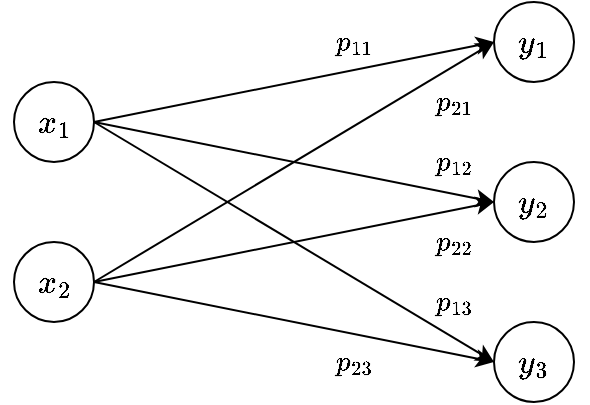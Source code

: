 <mxfile version="14.4.3" type="device" pages="3"><diagram id="RdRyeWKUcy_j5ptWqvA5" name="Page-1"><mxGraphModel dx="1024" dy="592" grid="1" gridSize="10" guides="1" tooltips="1" connect="1" arrows="1" fold="1" page="1" pageScale="1" pageWidth="850" pageHeight="1100" background="#ffffff" math="1" shadow="0"><root><mxCell id="0"/><mxCell id="1" parent="0"/><mxCell id="3" value="" style="ellipse;whiteSpace=wrap;html=1;aspect=fixed;" parent="1" vertex="1"><mxGeometry x="280" y="240" width="40" height="40" as="geometry"/></mxCell><mxCell id="5" value="$$x_1$$" style="text;html=1;strokeColor=none;fillColor=none;align=center;verticalAlign=middle;whiteSpace=wrap;rounded=0;fontSize=14;" parent="1" vertex="1"><mxGeometry x="280" y="250" width="40" height="20" as="geometry"/></mxCell><mxCell id="6" value="" style="ellipse;whiteSpace=wrap;html=1;aspect=fixed;" parent="1" vertex="1"><mxGeometry x="280" y="320" width="40" height="40" as="geometry"/></mxCell><mxCell id="7" value="$$x_2$$" style="text;html=1;strokeColor=none;fillColor=none;align=center;verticalAlign=middle;whiteSpace=wrap;rounded=0;fontSize=14;" parent="1" vertex="1"><mxGeometry x="280" y="330" width="40" height="20" as="geometry"/></mxCell><mxCell id="8" value="" style="ellipse;whiteSpace=wrap;html=1;aspect=fixed;" parent="1" vertex="1"><mxGeometry x="520" y="200" width="40" height="40" as="geometry"/></mxCell><mxCell id="9" value="$$y_1$$" style="text;html=1;strokeColor=none;fillColor=none;align=center;verticalAlign=middle;whiteSpace=wrap;rounded=0;fontSize=14;" parent="1" vertex="1"><mxGeometry x="520" y="210" width="40" height="20" as="geometry"/></mxCell><mxCell id="10" value="" style="ellipse;whiteSpace=wrap;html=1;aspect=fixed;" parent="1" vertex="1"><mxGeometry x="520" y="280" width="40" height="40" as="geometry"/></mxCell><mxCell id="11" value="$$y_2$$" style="text;html=1;strokeColor=none;fillColor=none;align=center;verticalAlign=middle;whiteSpace=wrap;rounded=0;fontSize=14;" parent="1" vertex="1"><mxGeometry x="520" y="290" width="40" height="20" as="geometry"/></mxCell><mxCell id="12" value="" style="ellipse;whiteSpace=wrap;html=1;aspect=fixed;" parent="1" vertex="1"><mxGeometry x="520" y="360" width="40" height="40" as="geometry"/></mxCell><mxCell id="13" value="$$y_3$$" style="text;html=1;strokeColor=none;fillColor=none;align=center;verticalAlign=middle;whiteSpace=wrap;rounded=0;fontSize=14;" parent="1" vertex="1"><mxGeometry x="520" y="370" width="40" height="20" as="geometry"/></mxCell><mxCell id="14" value="" style="endArrow=classic;html=1;fontSize=14;exitX=1;exitY=0.5;startArrow=none;startFill=0;comic=0;shadow=0;" parent="1" source="3" edge="1"><mxGeometry width="50" height="50" relative="1" as="geometry"><mxPoint x="280" y="510" as="sourcePoint"/><mxPoint x="520" y="380" as="targetPoint"/></mxGeometry></mxCell><mxCell id="15" value="" style="endArrow=classic;html=1;fontSize=14;entryX=0;entryY=0.5;startArrow=none;startFill=0;comic=0;shadow=0;exitX=1;exitY=0.5;exitDx=0;exitDy=0;" parent="1" source="3" target="8" edge="1"><mxGeometry width="50" height="50" relative="1" as="geometry"><mxPoint x="350" y="210" as="sourcePoint"/><mxPoint x="330" y="460" as="targetPoint"/></mxGeometry></mxCell><mxCell id="19" value="" style="endArrow=classic;html=1;fontSize=14;startArrow=none;startFill=0;comic=0;shadow=0;exitX=1;exitY=0.5;" parent="1" source="6" edge="1"><mxGeometry width="50" height="50" relative="1" as="geometry"><mxPoint x="320" y="420" as="sourcePoint"/><mxPoint x="520" y="220" as="targetPoint"/></mxGeometry></mxCell><mxCell id="20" value="" style="endArrow=classic;html=1;fontSize=14;exitX=1;exitY=0.5;startArrow=none;startFill=0;comic=0;shadow=0;" parent="1" source="6" edge="1"><mxGeometry width="50" height="50" relative="1" as="geometry"><mxPoint x="400" y="510" as="sourcePoint"/><mxPoint x="520" y="300" as="targetPoint"/></mxGeometry></mxCell><mxCell id="22" value="" style="endArrow=classic;html=1;fontSize=14;entryX=0;entryY=0.5;exitX=1;exitY=0.5;startArrow=none;startFill=0;comic=0;shadow=0;" parent="1" source="3" target="10" edge="1"><mxGeometry width="50" height="50" relative="1" as="geometry"><mxPoint x="280" y="510" as="sourcePoint"/><mxPoint x="330" y="460" as="targetPoint"/></mxGeometry></mxCell><mxCell id="18" value="" style="endArrow=classic;html=1;fontSize=14;entryX=0;entryY=0.5;startArrow=none;startFill=0;comic=0;shadow=0;entryDx=0;entryDy=0;" parent="1" target="13" edge="1"><mxGeometry width="50" height="50" relative="1" as="geometry"><mxPoint x="320" y="340" as="sourcePoint"/><mxPoint x="430" y="450" as="targetPoint"/></mxGeometry></mxCell><mxCell id="Y3JSgUfCO6wOKCihH4H2-22" value="&lt;span style=&quot;font-size: 12px;&quot;&gt;$$p_{11}$$&lt;/span&gt;" style="text;html=1;strokeColor=none;fillColor=none;align=center;verticalAlign=middle;whiteSpace=wrap;rounded=0;fontSize=12;" parent="1" vertex="1"><mxGeometry x="430" y="210" width="40" height="20" as="geometry"/></mxCell><mxCell id="Y3JSgUfCO6wOKCihH4H2-24" value="$$p_{23}$$" style="text;html=1;strokeColor=none;fillColor=none;align=center;verticalAlign=middle;whiteSpace=wrap;rounded=0;fontSize=12;" parent="1" vertex="1"><mxGeometry x="430" y="370" width="40" height="20" as="geometry"/></mxCell><mxCell id="Y3JSgUfCO6wOKCihH4H2-25" value="&lt;span style=&quot;font-size: 12px&quot;&gt;$$p_{21}$$&lt;/span&gt;" style="text;html=1;strokeColor=none;fillColor=none;align=center;verticalAlign=middle;whiteSpace=wrap;rounded=0;fontSize=12;" parent="1" vertex="1"><mxGeometry x="480" y="240" width="40" height="20" as="geometry"/></mxCell><mxCell id="Y3JSgUfCO6wOKCihH4H2-26" value="&lt;span style=&quot;font-size: 12px&quot;&gt;$$p_{12}$$&lt;/span&gt;" style="text;html=1;strokeColor=none;fillColor=none;align=center;verticalAlign=middle;whiteSpace=wrap;rounded=0;fontSize=12;" parent="1" vertex="1"><mxGeometry x="480" y="270" width="40" height="20" as="geometry"/></mxCell><mxCell id="Y3JSgUfCO6wOKCihH4H2-27" value="&lt;span style=&quot;font-size: 12px&quot;&gt;$$p_{22}$$&lt;/span&gt;" style="text;html=1;strokeColor=none;fillColor=none;align=center;verticalAlign=middle;whiteSpace=wrap;rounded=0;fontSize=12;" parent="1" vertex="1"><mxGeometry x="480" y="310" width="40" height="20" as="geometry"/></mxCell><mxCell id="Y3JSgUfCO6wOKCihH4H2-28" value="&lt;span style=&quot;font-size: 12px&quot;&gt;$$p_{13}$$&lt;/span&gt;" style="text;html=1;strokeColor=none;fillColor=none;align=center;verticalAlign=middle;whiteSpace=wrap;rounded=0;fontSize=12;" parent="1" vertex="1"><mxGeometry x="480" y="340" width="40" height="20" as="geometry"/></mxCell></root></mxGraphModel></diagram><diagram id="ccBGRO6jsl_z0vyE2nEc" name="Page-2"><mxGraphModel dx="1024" dy="592" grid="1" gridSize="10" guides="1" tooltips="1" connect="1" arrows="1" fold="1" page="1" pageScale="1" pageWidth="1654" pageHeight="1169" math="1" shadow="0"><root><mxCell id="xCqcDk5h6-2XYQDMrueV-0"/><mxCell id="xCqcDk5h6-2XYQDMrueV-1" parent="xCqcDk5h6-2XYQDMrueV-0"/><mxCell id="qK3pMlmDPlkGZUTNLgBI-0" style="rounded=0;orthogonalLoop=1;jettySize=auto;html=1;exitX=1;exitY=0.5;exitDx=0;exitDy=0;entryX=0;entryY=0.5;entryDx=0;entryDy=0;" edge="1" parent="xCqcDk5h6-2XYQDMrueV-1" source="qK3pMlmDPlkGZUTNLgBI-2" target="qK3pMlmDPlkGZUTNLgBI-10"><mxGeometry relative="1" as="geometry"/></mxCell><mxCell id="qK3pMlmDPlkGZUTNLgBI-1" style="edgeStyle=none;rounded=0;orthogonalLoop=1;jettySize=auto;html=1;entryX=0;entryY=0.5;entryDx=0;entryDy=0;" edge="1" parent="xCqcDk5h6-2XYQDMrueV-1" source="qK3pMlmDPlkGZUTNLgBI-2" target="qK3pMlmDPlkGZUTNLgBI-8"><mxGeometry relative="1" as="geometry"/></mxCell><mxCell id="qK3pMlmDPlkGZUTNLgBI-2" value="" style="ellipse;whiteSpace=wrap;html=1;" vertex="1" parent="xCqcDk5h6-2XYQDMrueV-1"><mxGeometry x="160" y="240" width="80" height="40" as="geometry"/></mxCell><mxCell id="qK3pMlmDPlkGZUTNLgBI-3" value="$$X=0$$" style="text;html=1;strokeColor=none;fillColor=none;align=center;verticalAlign=middle;whiteSpace=wrap;rounded=0;" vertex="1" parent="xCqcDk5h6-2XYQDMrueV-1"><mxGeometry x="180" y="250" width="40" height="20" as="geometry"/></mxCell><mxCell id="qK3pMlmDPlkGZUTNLgBI-4" style="edgeStyle=none;rounded=0;orthogonalLoop=1;jettySize=auto;html=1;entryX=0;entryY=0.5;entryDx=0;entryDy=0;exitX=1;exitY=0.5;exitDx=0;exitDy=0;" edge="1" parent="xCqcDk5h6-2XYQDMrueV-1" source="qK3pMlmDPlkGZUTNLgBI-5" target="qK3pMlmDPlkGZUTNLgBI-8"><mxGeometry relative="1" as="geometry"/></mxCell><mxCell id="qK3pMlmDPlkGZUTNLgBI-5" value="" style="ellipse;whiteSpace=wrap;html=1;" vertex="1" parent="xCqcDk5h6-2XYQDMrueV-1"><mxGeometry x="160" y="360" width="80" height="40" as="geometry"/></mxCell><mxCell id="qK3pMlmDPlkGZUTNLgBI-6" style="edgeStyle=none;rounded=0;orthogonalLoop=1;jettySize=auto;html=1;" edge="1" parent="xCqcDk5h6-2XYQDMrueV-1"><mxGeometry relative="1" as="geometry"><mxPoint x="440" y="380" as="targetPoint"/><mxPoint x="240" y="380" as="sourcePoint"/></mxGeometry></mxCell><mxCell id="qK3pMlmDPlkGZUTNLgBI-7" value="$$X=1$$" style="text;html=1;strokeColor=none;fillColor=none;align=center;verticalAlign=middle;whiteSpace=wrap;rounded=0;" vertex="1" parent="xCqcDk5h6-2XYQDMrueV-1"><mxGeometry x="180" y="370" width="40" height="20" as="geometry"/></mxCell><mxCell id="qK3pMlmDPlkGZUTNLgBI-8" value="" style="ellipse;whiteSpace=wrap;html=1;" vertex="1" parent="xCqcDk5h6-2XYQDMrueV-1"><mxGeometry x="440" y="240" width="80" height="40" as="geometry"/></mxCell><mxCell id="qK3pMlmDPlkGZUTNLgBI-9" value="$$Y=0$$" style="text;html=1;strokeColor=none;fillColor=none;align=center;verticalAlign=middle;whiteSpace=wrap;rounded=0;" vertex="1" parent="xCqcDk5h6-2XYQDMrueV-1"><mxGeometry x="460" y="250" width="40" height="20" as="geometry"/></mxCell><mxCell id="qK3pMlmDPlkGZUTNLgBI-10" value="" style="ellipse;whiteSpace=wrap;html=1;" vertex="1" parent="xCqcDk5h6-2XYQDMrueV-1"><mxGeometry x="440" y="360" width="80" height="40" as="geometry"/></mxCell><mxCell id="qK3pMlmDPlkGZUTNLgBI-11" value="$$Y=1$$" style="text;html=1;strokeColor=none;fillColor=none;align=center;verticalAlign=middle;whiteSpace=wrap;rounded=0;" vertex="1" parent="xCqcDk5h6-2XYQDMrueV-1"><mxGeometry x="460" y="370" width="40" height="20" as="geometry"/></mxCell><mxCell id="qK3pMlmDPlkGZUTNLgBI-12" value="$$P(X=0) = \alpha$$" style="text;html=1;strokeColor=none;fillColor=none;align=center;verticalAlign=middle;whiteSpace=wrap;rounded=0;" vertex="1" parent="xCqcDk5h6-2XYQDMrueV-1"><mxGeometry x="160" y="210" width="100" height="20" as="geometry"/></mxCell><mxCell id="qK3pMlmDPlkGZUTNLgBI-13" value="$$P(X=1) = 1-\alpha$$" style="text;html=1;strokeColor=none;fillColor=none;align=center;verticalAlign=middle;whiteSpace=wrap;rounded=0;" vertex="1" parent="xCqcDk5h6-2XYQDMrueV-1"><mxGeometry x="160" y="410" width="120" height="20" as="geometry"/></mxCell><mxCell id="qK3pMlmDPlkGZUTNLgBI-14" value="$$p$$" style="text;html=1;strokeColor=none;fillColor=none;align=center;verticalAlign=middle;whiteSpace=wrap;rounded=0;" vertex="1" parent="xCqcDk5h6-2XYQDMrueV-1"><mxGeometry x="340" y="240" width="40" height="20" as="geometry"/></mxCell><mxCell id="qK3pMlmDPlkGZUTNLgBI-15" value="$$p$$" style="text;html=1;strokeColor=none;fillColor=none;align=center;verticalAlign=middle;whiteSpace=wrap;rounded=0;" vertex="1" parent="xCqcDk5h6-2XYQDMrueV-1"><mxGeometry x="340" y="390" width="40" height="20" as="geometry"/></mxCell><mxCell id="qK3pMlmDPlkGZUTNLgBI-16" value="$$1-p$$" style="text;html=1;strokeColor=none;fillColor=none;align=center;verticalAlign=middle;whiteSpace=wrap;rounded=0;" vertex="1" parent="xCqcDk5h6-2XYQDMrueV-1"><mxGeometry x="405" y="280" width="40" height="20" as="geometry"/></mxCell><mxCell id="qK3pMlmDPlkGZUTNLgBI-17" value="$$1-p$$" style="text;html=1;strokeColor=none;fillColor=none;align=center;verticalAlign=middle;whiteSpace=wrap;rounded=0;" vertex="1" parent="xCqcDk5h6-2XYQDMrueV-1"><mxGeometry x="405" y="340" width="40" height="20" as="geometry"/></mxCell></root></mxGraphModel></diagram><diagram id="tEbtA4BZAbbg7sShGT8V" name="Page-3"><mxGraphModel dx="1024" dy="592" grid="1" gridSize="10" guides="1" tooltips="1" connect="1" arrows="1" fold="1" page="1" pageScale="1" pageWidth="1654" pageHeight="1169" math="1" shadow="0"><root><mxCell id="vDjkFgHiQISeIbDXpRqa-0"/><mxCell id="vDjkFgHiQISeIbDXpRqa-1" parent="vDjkFgHiQISeIbDXpRqa-0"/><mxCell id="vDjkFgHiQISeIbDXpRqa-2" style="rounded=0;orthogonalLoop=1;jettySize=auto;html=1;exitX=1;exitY=0.5;exitDx=0;exitDy=0;entryX=0;entryY=0.5;entryDx=0;entryDy=0;" edge="1" parent="vDjkFgHiQISeIbDXpRqa-1" source="vDjkFgHiQISeIbDXpRqa-4" target="vDjkFgHiQISeIbDXpRqa-12"><mxGeometry relative="1" as="geometry"/></mxCell><mxCell id="vDjkFgHiQISeIbDXpRqa-3" style="edgeStyle=none;rounded=0;orthogonalLoop=1;jettySize=auto;html=1;entryX=0;entryY=0.5;entryDx=0;entryDy=0;" edge="1" parent="vDjkFgHiQISeIbDXpRqa-1" source="vDjkFgHiQISeIbDXpRqa-4" target="vDjkFgHiQISeIbDXpRqa-10"><mxGeometry relative="1" as="geometry"/></mxCell><mxCell id="vDjkFgHiQISeIbDXpRqa-4" value="" style="ellipse;whiteSpace=wrap;html=1;" vertex="1" parent="vDjkFgHiQISeIbDXpRqa-1"><mxGeometry x="160" y="240" width="80" height="40" as="geometry"/></mxCell><mxCell id="vDjkFgHiQISeIbDXpRqa-5" value="$$X=0$$" style="text;html=1;strokeColor=none;fillColor=none;align=center;verticalAlign=middle;whiteSpace=wrap;rounded=0;" vertex="1" parent="vDjkFgHiQISeIbDXpRqa-1"><mxGeometry x="180" y="250" width="40" height="20" as="geometry"/></mxCell><mxCell id="vDjkFgHiQISeIbDXpRqa-6" style="edgeStyle=none;rounded=0;orthogonalLoop=1;jettySize=auto;html=1;entryX=0;entryY=0.5;entryDx=0;entryDy=0;exitX=1;exitY=0.5;exitDx=0;exitDy=0;" edge="1" parent="vDjkFgHiQISeIbDXpRqa-1" source="vDjkFgHiQISeIbDXpRqa-7" target="vDjkFgHiQISeIbDXpRqa-10"><mxGeometry relative="1" as="geometry"/></mxCell><mxCell id="vDjkFgHiQISeIbDXpRqa-7" value="" style="ellipse;whiteSpace=wrap;html=1;" vertex="1" parent="vDjkFgHiQISeIbDXpRqa-1"><mxGeometry x="160" y="360" width="80" height="40" as="geometry"/></mxCell><mxCell id="vDjkFgHiQISeIbDXpRqa-8" style="edgeStyle=none;rounded=0;orthogonalLoop=1;jettySize=auto;html=1;" edge="1" parent="vDjkFgHiQISeIbDXpRqa-1"><mxGeometry relative="1" as="geometry"><mxPoint x="440" y="380" as="targetPoint"/><mxPoint x="240" y="380" as="sourcePoint"/></mxGeometry></mxCell><mxCell id="vDjkFgHiQISeIbDXpRqa-9" value="$$X=1$$" style="text;html=1;strokeColor=none;fillColor=none;align=center;verticalAlign=middle;whiteSpace=wrap;rounded=0;" vertex="1" parent="vDjkFgHiQISeIbDXpRqa-1"><mxGeometry x="180" y="370" width="40" height="20" as="geometry"/></mxCell><mxCell id="vDjkFgHiQISeIbDXpRqa-10" value="" style="ellipse;whiteSpace=wrap;html=1;" vertex="1" parent="vDjkFgHiQISeIbDXpRqa-1"><mxGeometry x="440" y="240" width="80" height="40" as="geometry"/></mxCell><mxCell id="vDjkFgHiQISeIbDXpRqa-11" value="$$Y=0$$" style="text;html=1;strokeColor=none;fillColor=none;align=center;verticalAlign=middle;whiteSpace=wrap;rounded=0;" vertex="1" parent="vDjkFgHiQISeIbDXpRqa-1"><mxGeometry x="460" y="250" width="40" height="20" as="geometry"/></mxCell><mxCell id="vDjkFgHiQISeIbDXpRqa-12" value="" style="ellipse;whiteSpace=wrap;html=1;" vertex="1" parent="vDjkFgHiQISeIbDXpRqa-1"><mxGeometry x="440" y="360" width="80" height="40" as="geometry"/></mxCell><mxCell id="vDjkFgHiQISeIbDXpRqa-13" value="$$Y=1$$" style="text;html=1;strokeColor=none;fillColor=none;align=center;verticalAlign=middle;whiteSpace=wrap;rounded=0;" vertex="1" parent="vDjkFgHiQISeIbDXpRqa-1"><mxGeometry x="460" y="370" width="40" height="20" as="geometry"/></mxCell><mxCell id="vDjkFgHiQISeIbDXpRqa-14" value="$$P(X=0) = \alpha$$" style="text;html=1;strokeColor=none;fillColor=none;align=center;verticalAlign=middle;whiteSpace=wrap;rounded=0;" vertex="1" parent="vDjkFgHiQISeIbDXpRqa-1"><mxGeometry x="160" y="210" width="100" height="20" as="geometry"/></mxCell><mxCell id="vDjkFgHiQISeIbDXpRqa-15" value="$$P(X=1) = 1-\alpha$$" style="text;html=1;strokeColor=none;fillColor=none;align=center;verticalAlign=middle;whiteSpace=wrap;rounded=0;" vertex="1" parent="vDjkFgHiQISeIbDXpRqa-1"><mxGeometry x="160" y="410" width="120" height="20" as="geometry"/></mxCell><mxCell id="vDjkFgHiQISeIbDXpRqa-16" value="$$p_0$$" style="text;html=1;strokeColor=none;fillColor=none;align=center;verticalAlign=middle;whiteSpace=wrap;rounded=0;" vertex="1" parent="vDjkFgHiQISeIbDXpRqa-1"><mxGeometry x="340" y="230" width="40" height="20" as="geometry"/></mxCell><mxCell id="vDjkFgHiQISeIbDXpRqa-17" value="$$p_1$$" style="text;html=1;strokeColor=none;fillColor=none;align=center;verticalAlign=middle;whiteSpace=wrap;rounded=0;" vertex="1" parent="vDjkFgHiQISeIbDXpRqa-1"><mxGeometry x="340" y="390" width="40" height="20" as="geometry"/></mxCell><mxCell id="vDjkFgHiQISeIbDXpRqa-18" value="$$1-p_1$$" style="text;html=1;strokeColor=none;fillColor=none;align=center;verticalAlign=middle;whiteSpace=wrap;rounded=0;" vertex="1" parent="vDjkFgHiQISeIbDXpRqa-1"><mxGeometry x="405" y="280" width="40" height="20" as="geometry"/></mxCell><mxCell id="vDjkFgHiQISeIbDXpRqa-19" value="$$1-p_0$$" style="text;html=1;strokeColor=none;fillColor=none;align=center;verticalAlign=middle;whiteSpace=wrap;rounded=0;" vertex="1" parent="vDjkFgHiQISeIbDXpRqa-1"><mxGeometry x="405" y="340" width="40" height="20" as="geometry"/></mxCell></root></mxGraphModel></diagram></mxfile>